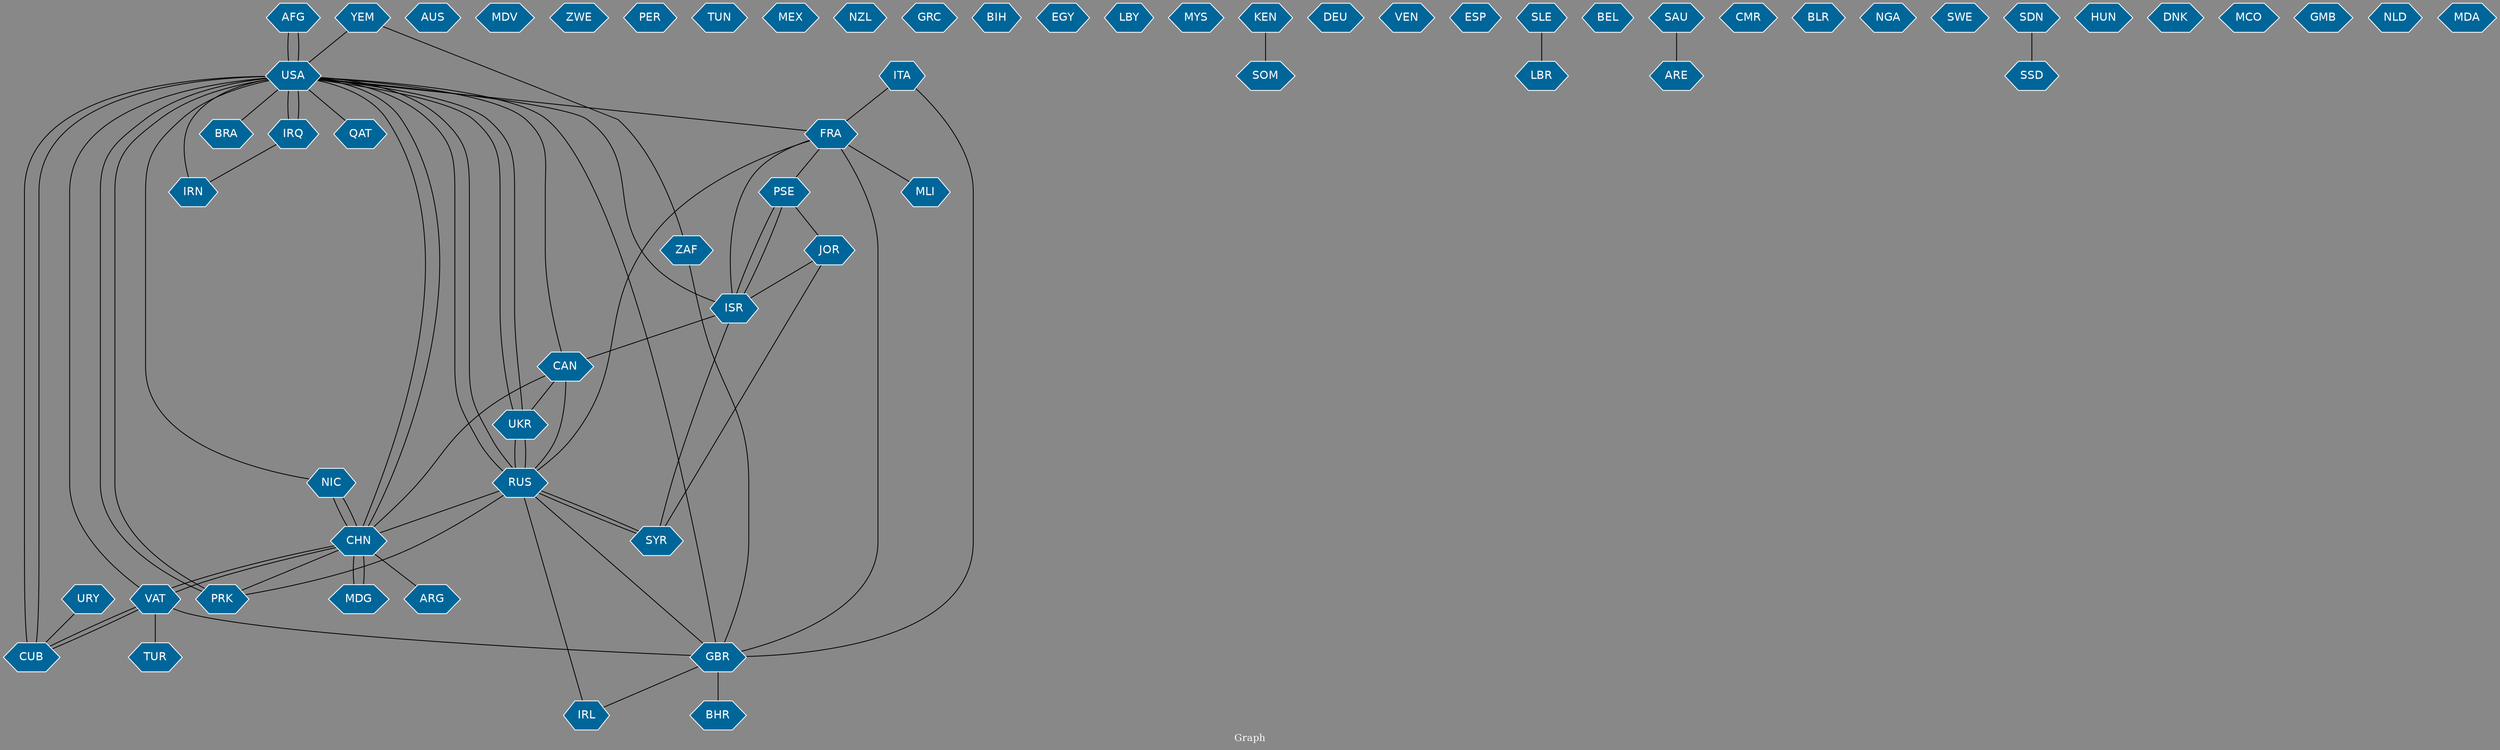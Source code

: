 // Countries together in item graph
graph {
	graph [bgcolor="#888888" fontcolor=white fontsize=12 label="Graph" outputorder=edgesfirst overlap=prism]
	node [color=white fillcolor="#006699" fontcolor=white fontname=Helvetica shape=hexagon style=filled]
	edge [arrowhead=open color=black fontcolor=white fontname=Courier fontsize=12]
		AFG [label=AFG]
		AUS [label=AUS]
		USA [label=USA]
		IRQ [label=IRQ]
		IRN [label=IRN]
		MDV [label=MDV]
		NIC [label=NIC]
		CHN [label=CHN]
		CAN [label=CAN]
		ZAF [label=ZAF]
		FRA [label=FRA]
		ZWE [label=ZWE]
		GBR [label=GBR]
		RUS [label=RUS]
		PER [label=PER]
		PRK [label=PRK]
		VAT [label=VAT]
		TUR [label=TUR]
		ISR [label=ISR]
		TUN [label=TUN]
		MEX [label=MEX]
		NZL [label=NZL]
		YEM [label=YEM]
		GRC [label=GRC]
		CUB [label=CUB]
		BRA [label=BRA]
		BIH [label=BIH]
		PSE [label=PSE]
		JOR [label=JOR]
		ITA [label=ITA]
		EGY [label=EGY]
		UKR [label=UKR]
		LBY [label=LBY]
		SYR [label=SYR]
		IRL [label=IRL]
		MYS [label=MYS]
		KEN [label=KEN]
		DEU [label=DEU]
		VEN [label=VEN]
		QAT [label=QAT]
		ESP [label=ESP]
		BHR [label=BHR]
		SLE [label=SLE]
		ARG [label=ARG]
		BEL [label=BEL]
		SAU [label=SAU]
		CMR [label=CMR]
		BLR [label=BLR]
		NGA [label=NGA]
		ARE [label=ARE]
		MDG [label=MDG]
		LBR [label=LBR]
		URY [label=URY]
		SWE [label=SWE]
		SDN [label=SDN]
		MLI [label=MLI]
		HUN [label=HUN]
		SOM [label=SOM]
		DNK [label=DNK]
		SSD [label=SSD]
		MCO [label=MCO]
		GMB [label=GMB]
		NLD [label=NLD]
		MDA [label=MDA]
			ZAF -- GBR [weight=1]
			ITA -- FRA [weight=1]
			ISR -- PSE [weight=3]
			USA -- AFG [weight=1]
			UKR -- RUS [weight=2]
			CHN -- PRK [weight=2]
			IRQ -- IRN [weight=1]
			FRA -- GBR [weight=2]
			KEN -- SOM [weight=1]
			USA -- VAT [weight=2]
			CUB -- USA [weight=6]
			RUS -- IRL [weight=1]
			RUS -- FRA [weight=1]
			USA -- BRA [weight=1]
			IRQ -- USA [weight=1]
			CAN -- UKR [weight=1]
			GBR -- BHR [weight=1]
			SYR -- ISR [weight=1]
			USA -- NIC [weight=2]
			RUS -- SYR [weight=1]
			CAN -- USA [weight=2]
			ISR -- FRA [weight=1]
			ISR -- CAN [weight=1]
			VAT -- CHN [weight=2]
			CHN -- MDG [weight=1]
			VAT -- TUR [weight=1]
			SDN -- SSD [weight=1]
			VAT -- GBR [weight=1]
			CHN -- ARG [weight=1]
			AFG -- USA [weight=1]
			CAN -- CHN [weight=5]
			CAN -- RUS [weight=1]
			USA -- IRQ [weight=3]
			YEM -- USA [weight=2]
			JOR -- ISR [weight=1]
			YEM -- ZAF [weight=1]
			MDG -- CHN [weight=1]
			GBR -- IRL [weight=1]
			RUS -- USA [weight=3]
			SAU -- ARE [weight=1]
			USA -- CUB [weight=3]
			URY -- CUB [weight=1]
			UKR -- USA [weight=1]
			RUS -- UKR [weight=6]
			USA -- RUS [weight=3]
			USA -- FRA [weight=1]
			RUS -- PRK [weight=1]
			SYR -- RUS [weight=1]
			RUS -- GBR [weight=1]
			PSE -- ISR [weight=3]
			FRA -- PSE [weight=1]
			CHN -- USA [weight=1]
			ISR -- USA [weight=1]
			JOR -- SYR [weight=2]
			USA -- CHN [weight=3]
			CUB -- VAT [weight=1]
			IRN -- USA [weight=2]
			NIC -- CHN [weight=2]
			VAT -- CUB [weight=1]
			PSE -- JOR [weight=1]
			ITA -- GBR [weight=1]
			USA -- QAT [weight=1]
			FRA -- MLI [weight=1]
			CHN -- VAT [weight=1]
			PRK -- USA [weight=3]
			RUS -- CHN [weight=1]
			GBR -- USA [weight=2]
			USA -- UKR [weight=3]
			CHN -- NIC [weight=3]
			SLE -- LBR [weight=2]
			USA -- PRK [weight=6]
}